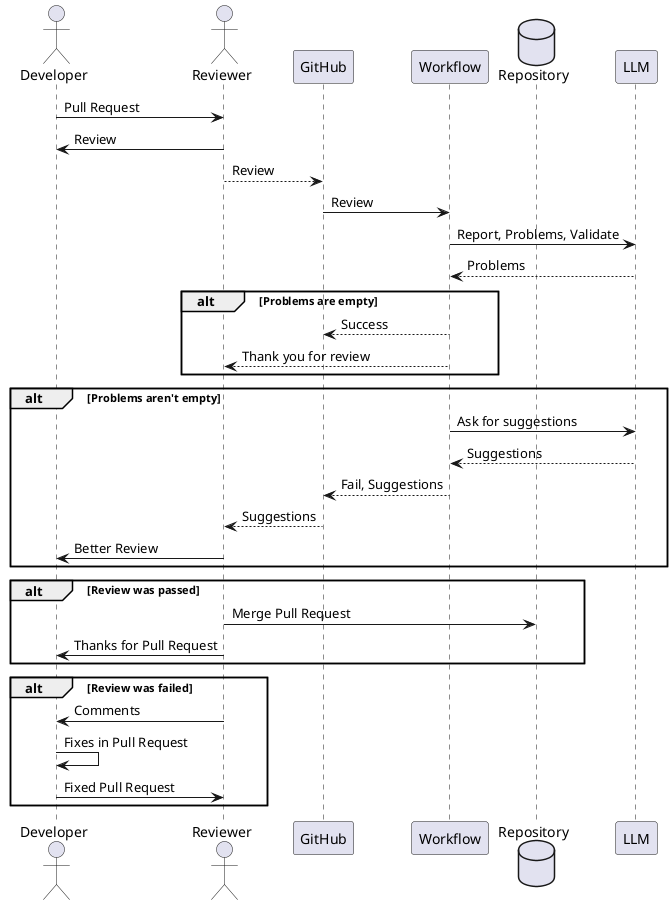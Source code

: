 ' code review analysis process
@startuml
actor Developer as developer
actor Reviewer as reviewer
participant GitHub as github
participant Workflow as workflow
database Repository as repository
participant LLM as llm

developer -> reviewer: Pull Request
reviewer -> developer: Review
reviewer --> github: Review
github -> workflow: Review
workflow -> llm: Report, Problems, Validate
llm --> workflow: Problems
alt Problems are empty
workflow --> github: Success
workflow --> reviewer: Thank you for review
end
alt Problems aren't empty
workflow -> llm: Ask for suggestions
llm --> workflow: Suggestions
workflow --> github: Fail, Suggestions
github --> reviewer: Suggestions
reviewer -> developer: Better Review
end
alt Review was passed
reviewer -> repository: Merge Pull Request
reviewer -> developer: Thanks for Pull Request
end
alt Review was failed
reviewer -> developer: Comments
developer -> developer: Fixes in Pull Request
developer -> reviewer: Fixed Pull Request
end
@enduml
